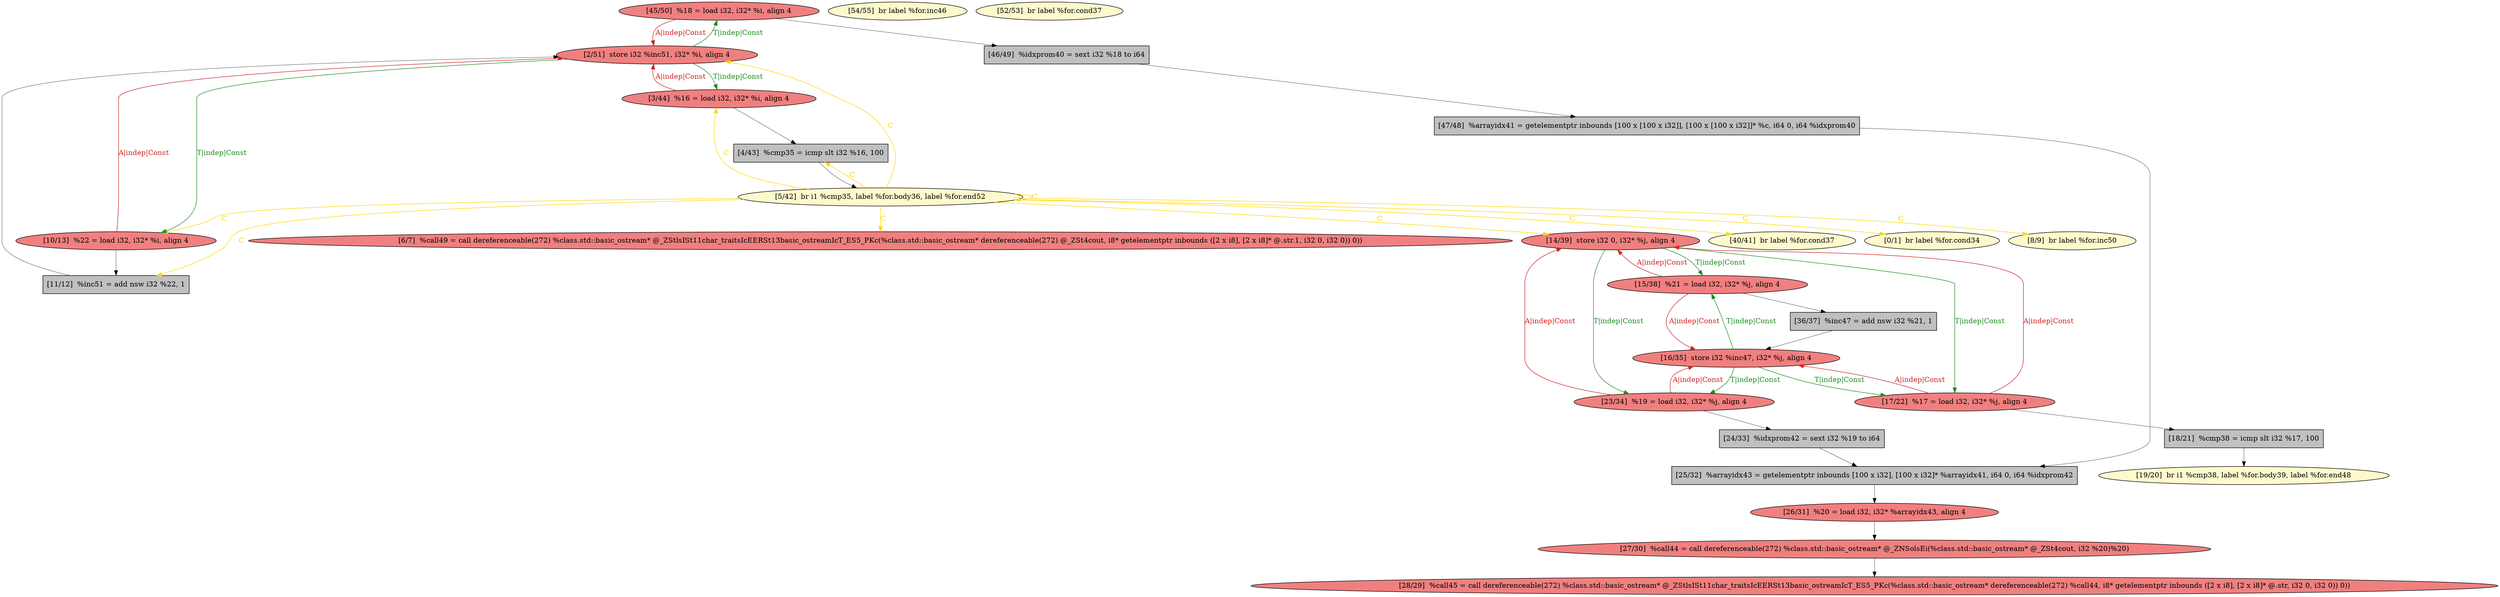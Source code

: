 
digraph G {


node1502 [fillcolor=lightcoral,label="[45/50]  %18 = load i32, i32* %i, align 4",shape=ellipse,style=filled ]
node1499 [fillcolor=lightcoral,label="[28/29]  %call45 = call dereferenceable(272) %class.std::basic_ostream* @_ZStlsISt11char_traitsIcEERSt13basic_ostreamIcT_ES5_PKc(%class.std::basic_ostream* dereferenceable(272) %call44, i8* getelementptr inbounds ([2 x i8], [2 x i8]* @.str, i32 0, i32 0)) 0))",shape=ellipse,style=filled ]
node1501 [fillcolor=grey,label="[4/43]  %cmp35 = icmp slt i32 %16, 100",shape=rectangle,style=filled ]
node1498 [fillcolor=lemonchiffon,label="[5/42]  br i1 %cmp35, label %for.body36, label %for.end52",shape=ellipse,style=filled ]
node1497 [fillcolor=lemonchiffon,label="[54/55]  br label %for.inc46",shape=ellipse,style=filled ]
node1496 [fillcolor=lightcoral,label="[14/39]  store i32 0, i32* %j, align 4",shape=ellipse,style=filled ]
node1494 [fillcolor=grey,label="[24/33]  %idxprom42 = sext i32 %19 to i64",shape=rectangle,style=filled ]
node1493 [fillcolor=lightcoral,label="[16/35]  store i32 %inc47, i32* %j, align 4",shape=ellipse,style=filled ]
node1492 [fillcolor=lemonchiffon,label="[19/20]  br i1 %cmp38, label %for.body39, label %for.end48",shape=ellipse,style=filled ]
node1491 [fillcolor=lightcoral,label="[15/38]  %21 = load i32, i32* %j, align 4",shape=ellipse,style=filled ]
node1495 [fillcolor=lemonchiffon,label="[40/41]  br label %for.cond37",shape=ellipse,style=filled ]
node1478 [fillcolor=grey,label="[11/12]  %inc51 = add nsw i32 %22, 1",shape=rectangle,style=filled ]
node1475 [fillcolor=lemonchiffon,label="[0/1]  br label %for.cond34",shape=ellipse,style=filled ]
node1476 [fillcolor=lightcoral,label="[2/51]  store i32 %inc51, i32* %i, align 4",shape=ellipse,style=filled ]
node1481 [fillcolor=lemonchiffon,label="[8/9]  br label %for.inc50",shape=ellipse,style=filled ]
node1489 [fillcolor=lightcoral,label="[26/31]  %20 = load i32, i32* %arrayidx43, align 4",shape=ellipse,style=filled ]
node1482 [fillcolor=lightcoral,label="[17/22]  %17 = load i32, i32* %j, align 4",shape=ellipse,style=filled ]
node1500 [fillcolor=lightcoral,label="[3/44]  %16 = load i32, i32* %i, align 4",shape=ellipse,style=filled ]
node1483 [fillcolor=lightcoral,label="[27/30]  %call44 = call dereferenceable(272) %class.std::basic_ostream* @_ZNSolsEi(%class.std::basic_ostream* @_ZSt4cout, i32 %20)%20)",shape=ellipse,style=filled ]
node1485 [fillcolor=grey,label="[46/49]  %idxprom40 = sext i32 %18 to i64",shape=rectangle,style=filled ]
node1484 [fillcolor=lightcoral,label="[6/7]  %call49 = call dereferenceable(272) %class.std::basic_ostream* @_ZStlsISt11char_traitsIcEERSt13basic_ostreamIcT_ES5_PKc(%class.std::basic_ostream* dereferenceable(272) @_ZSt4cout, i8* getelementptr inbounds ([2 x i8], [2 x i8]* @.str.1, i32 0, i32 0)) 0))",shape=ellipse,style=filled ]
node1486 [fillcolor=grey,label="[18/21]  %cmp38 = icmp slt i32 %17, 100",shape=rectangle,style=filled ]
node1490 [fillcolor=grey,label="[36/37]  %inc47 = add nsw i32 %21, 1",shape=rectangle,style=filled ]
node1477 [fillcolor=lemonchiffon,label="[52/53]  br label %for.cond37",shape=ellipse,style=filled ]
node1480 [fillcolor=lightcoral,label="[23/34]  %19 = load i32, i32* %j, align 4",shape=ellipse,style=filled ]
node1487 [fillcolor=grey,label="[47/48]  %arrayidx41 = getelementptr inbounds [100 x [100 x i32]], [100 x [100 x i32]]* %c, i64 0, i64 %idxprom40",shape=rectangle,style=filled ]
node1479 [fillcolor=lightcoral,label="[10/13]  %22 = load i32, i32* %i, align 4",shape=ellipse,style=filled ]
node1488 [fillcolor=grey,label="[25/32]  %arrayidx43 = getelementptr inbounds [100 x i32], [100 x i32]* %arrayidx41, i64 0, i64 %idxprom42",shape=rectangle,style=filled ]

node1498->node1478 [style=solid,color=gold,label="C",penwidth=1.0,fontcolor=gold ]
node1480->node1496 [style=solid,color=firebrick3,label="A|indep|Const",penwidth=1.0,fontcolor=firebrick3 ]
node1476->node1479 [style=solid,color=forestgreen,label="T|indep|Const",penwidth=1.0,fontcolor=forestgreen ]
node1491->node1496 [style=solid,color=firebrick3,label="A|indep|Const",penwidth=1.0,fontcolor=firebrick3 ]
node1496->node1491 [style=solid,color=forestgreen,label="T|indep|Const",penwidth=1.0,fontcolor=forestgreen ]
node1476->node1502 [style=solid,color=forestgreen,label="T|indep|Const",penwidth=1.0,fontcolor=forestgreen ]
node1498->node1481 [style=solid,color=gold,label="C",penwidth=1.0,fontcolor=gold ]
node1488->node1489 [style=solid,color=black,label="",penwidth=0.5,fontcolor=black ]
node1494->node1488 [style=solid,color=black,label="",penwidth=0.5,fontcolor=black ]
node1489->node1483 [style=solid,color=black,label="",penwidth=0.5,fontcolor=black ]
node1498->node1476 [style=solid,color=gold,label="C",penwidth=1.0,fontcolor=gold ]
node1487->node1488 [style=solid,color=black,label="",penwidth=0.5,fontcolor=black ]
node1476->node1500 [style=solid,color=forestgreen,label="T|indep|Const",penwidth=1.0,fontcolor=forestgreen ]
node1498->node1496 [style=solid,color=gold,label="C",penwidth=1.0,fontcolor=gold ]
node1491->node1493 [style=solid,color=firebrick3,label="A|indep|Const",penwidth=1.0,fontcolor=firebrick3 ]
node1479->node1478 [style=solid,color=black,label="",penwidth=0.5,fontcolor=black ]
node1480->node1494 [style=solid,color=black,label="",penwidth=0.5,fontcolor=black ]
node1496->node1482 [style=solid,color=forestgreen,label="T|indep|Const",penwidth=1.0,fontcolor=forestgreen ]
node1498->node1475 [style=solid,color=gold,label="C",penwidth=1.0,fontcolor=gold ]
node1502->node1476 [style=solid,color=firebrick3,label="A|indep|Const",penwidth=1.0,fontcolor=firebrick3 ]
node1486->node1492 [style=solid,color=black,label="",penwidth=0.5,fontcolor=black ]
node1496->node1480 [style=solid,color=forestgreen,label="T|indep|Const",penwidth=1.0,fontcolor=forestgreen ]
node1502->node1485 [style=solid,color=black,label="",penwidth=0.5,fontcolor=black ]
node1498->node1479 [style=solid,color=gold,label="C",penwidth=1.0,fontcolor=gold ]
node1498->node1495 [style=solid,color=gold,label="C",penwidth=1.0,fontcolor=gold ]
node1493->node1491 [style=solid,color=forestgreen,label="T|indep|Const",penwidth=1.0,fontcolor=forestgreen ]
node1498->node1498 [style=solid,color=gold,label="C",penwidth=1.0,fontcolor=gold ]
node1498->node1501 [style=solid,color=gold,label="C",penwidth=1.0,fontcolor=gold ]
node1501->node1498 [style=solid,color=black,label="",penwidth=0.5,fontcolor=black ]
node1498->node1500 [style=solid,color=gold,label="C",penwidth=1.0,fontcolor=gold ]
node1485->node1487 [style=solid,color=black,label="",penwidth=0.5,fontcolor=black ]
node1493->node1480 [style=solid,color=forestgreen,label="T|indep|Const",penwidth=1.0,fontcolor=forestgreen ]
node1482->node1496 [style=solid,color=firebrick3,label="A|indep|Const",penwidth=1.0,fontcolor=firebrick3 ]
node1493->node1482 [style=solid,color=forestgreen,label="T|indep|Const",penwidth=1.0,fontcolor=forestgreen ]
node1490->node1493 [style=solid,color=black,label="",penwidth=0.5,fontcolor=black ]
node1482->node1486 [style=solid,color=black,label="",penwidth=0.5,fontcolor=black ]
node1478->node1476 [style=solid,color=black,label="",penwidth=0.5,fontcolor=black ]
node1491->node1490 [style=solid,color=black,label="",penwidth=0.5,fontcolor=black ]
node1500->node1501 [style=solid,color=black,label="",penwidth=0.5,fontcolor=black ]
node1479->node1476 [style=solid,color=firebrick3,label="A|indep|Const",penwidth=1.0,fontcolor=firebrick3 ]
node1480->node1493 [style=solid,color=firebrick3,label="A|indep|Const",penwidth=1.0,fontcolor=firebrick3 ]
node1498->node1484 [style=solid,color=gold,label="C",penwidth=1.0,fontcolor=gold ]
node1483->node1499 [style=solid,color=black,label="",penwidth=0.5,fontcolor=black ]
node1500->node1476 [style=solid,color=firebrick3,label="A|indep|Const",penwidth=1.0,fontcolor=firebrick3 ]
node1482->node1493 [style=solid,color=firebrick3,label="A|indep|Const",penwidth=1.0,fontcolor=firebrick3 ]


}
